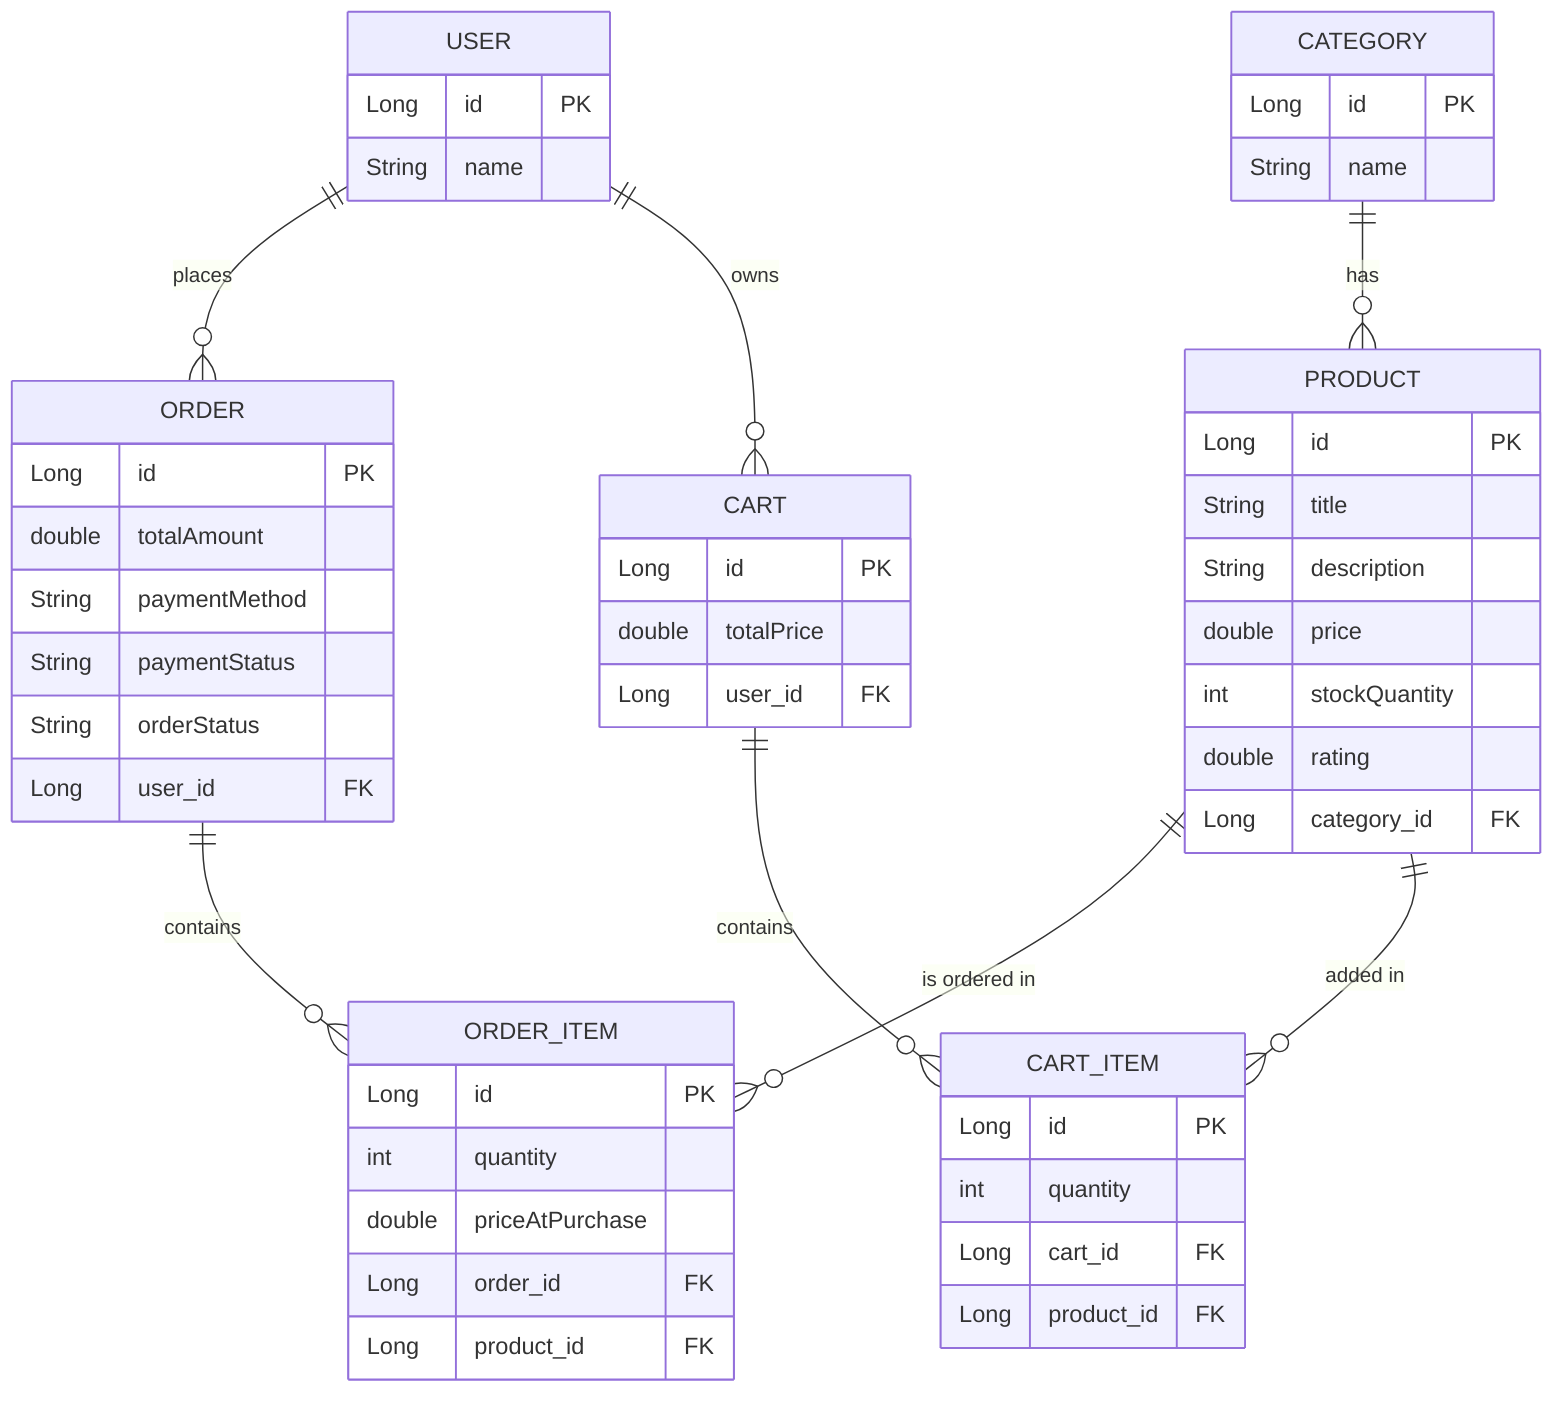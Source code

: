 erDiagram
    USER {
        Long id PK
        String name
    }

    CATEGORY {
        Long id PK
        String name
    }

    PRODUCT {
        Long id PK
        String title
        String description
        double price
        int stockQuantity
        double rating
        Long category_id FK
    }

    ORDER {
        Long id PK
        double totalAmount
        String paymentMethod
        String paymentStatus
        String orderStatus
        Long user_id FK
    }

    ORDER_ITEM {
        Long id PK
        int quantity
        double priceAtPurchase
        Long order_id FK
        Long product_id FK
    }

    CART {
        Long id PK
        double totalPrice
        Long user_id FK
    }

    CART_ITEM {
        Long id PK
        int quantity
        Long cart_id FK
        Long product_id FK
    }

    CATEGORY ||--o{ PRODUCT : "has"
    USER ||--o{ ORDER : "places"
    ORDER ||--o{ ORDER_ITEM : "contains"
    PRODUCT ||--o{ ORDER_ITEM : "is ordered in"
    USER ||--o{ CART : "owns"
    CART ||--o{ CART_ITEM : "contains"
    PRODUCT ||--o{ CART_ITEM : "added in"